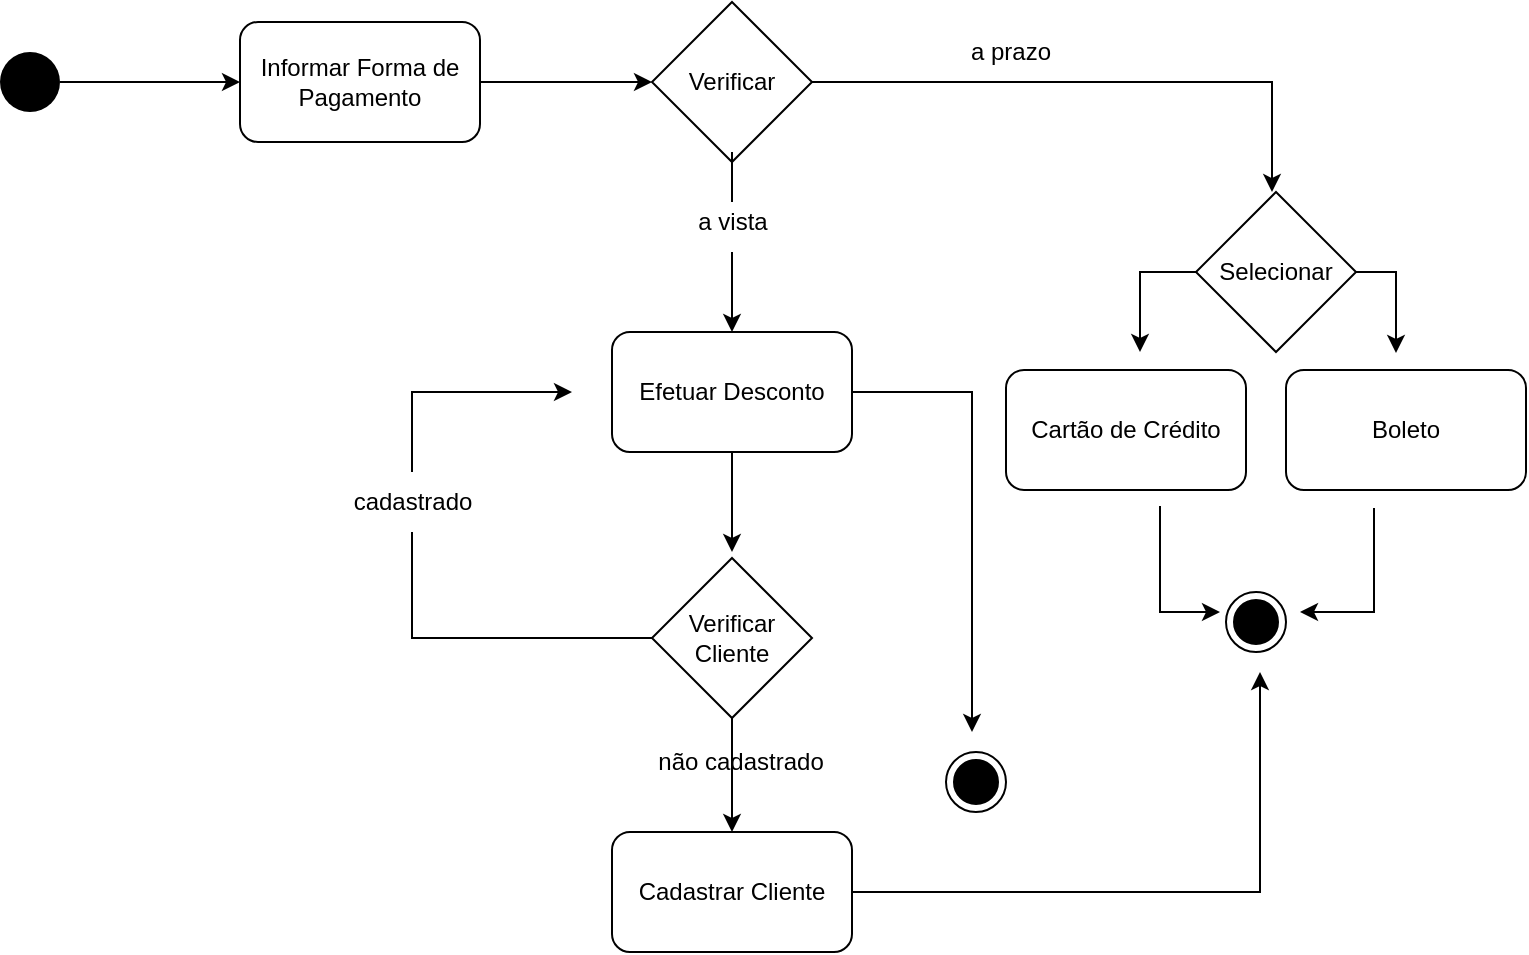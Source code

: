 <mxfile version="20.2.3" type="device"><diagram id="De0ajWB1qgVuDxKfvcgm" name="Página-1"><mxGraphModel dx="942" dy="614" grid="1" gridSize="10" guides="1" tooltips="1" connect="1" arrows="1" fold="1" page="1" pageScale="1" pageWidth="827" pageHeight="1169" math="0" shadow="0"><root><mxCell id="0"/><mxCell id="1" parent="0"/><mxCell id="o8c_yRM2ENUvBzqD1oTd-8" style="edgeStyle=orthogonalEdgeStyle;rounded=0;orthogonalLoop=1;jettySize=auto;html=1;exitX=1;exitY=0.5;exitDx=0;exitDy=0;" edge="1" parent="1" source="o8c_yRM2ENUvBzqD1oTd-12" target="o8c_yRM2ENUvBzqD1oTd-3"><mxGeometry relative="1" as="geometry"><mxPoint x="43" y="115" as="sourcePoint"/></mxGeometry></mxCell><mxCell id="o8c_yRM2ENUvBzqD1oTd-23" style="edgeStyle=orthogonalEdgeStyle;rounded=0;orthogonalLoop=1;jettySize=auto;html=1;" edge="1" parent="1" source="o8c_yRM2ENUvBzqD1oTd-3" target="o8c_yRM2ENUvBzqD1oTd-6"><mxGeometry relative="1" as="geometry"/></mxCell><mxCell id="o8c_yRM2ENUvBzqD1oTd-3" value="Informar Forma de Pagamento" style="rounded=1;whiteSpace=wrap;html=1;" vertex="1" parent="1"><mxGeometry x="170" y="85" width="120" height="60" as="geometry"/></mxCell><mxCell id="o8c_yRM2ENUvBzqD1oTd-29" style="edgeStyle=orthogonalEdgeStyle;rounded=0;orthogonalLoop=1;jettySize=auto;html=1;" edge="1" parent="1" source="o8c_yRM2ENUvBzqD1oTd-6"><mxGeometry relative="1" as="geometry"><mxPoint x="686" y="170" as="targetPoint"/><Array as="points"><mxPoint x="686" y="115"/><mxPoint x="686" y="150"/></Array></mxGeometry></mxCell><mxCell id="o8c_yRM2ENUvBzqD1oTd-75" style="edgeStyle=orthogonalEdgeStyle;rounded=0;orthogonalLoop=1;jettySize=auto;html=1;entryX=0.5;entryY=0;entryDx=0;entryDy=0;startArrow=none;" edge="1" parent="1" source="o8c_yRM2ENUvBzqD1oTd-76" target="o8c_yRM2ENUvBzqD1oTd-74"><mxGeometry relative="1" as="geometry"/></mxCell><mxCell id="o8c_yRM2ENUvBzqD1oTd-6" value="Verificar" style="rhombus;whiteSpace=wrap;html=1;" vertex="1" parent="1"><mxGeometry x="376" y="75" width="80" height="80" as="geometry"/></mxCell><mxCell id="o8c_yRM2ENUvBzqD1oTd-7" value="" style="ellipse;html=1;shape=endState;fillColor=#000000;strokeColor=#000000;" vertex="1" parent="1"><mxGeometry x="523" y="450" width="30" height="30" as="geometry"/></mxCell><mxCell id="o8c_yRM2ENUvBzqD1oTd-12" value="" style="ellipse;fillColor=#000000;strokeColor=none;" vertex="1" parent="1"><mxGeometry x="50" y="100" width="30" height="30" as="geometry"/></mxCell><mxCell id="o8c_yRM2ENUvBzqD1oTd-30" value="a prazo" style="text;html=1;align=center;verticalAlign=middle;resizable=0;points=[];autosize=1;strokeColor=none;fillColor=none;" vertex="1" parent="1"><mxGeometry x="525" y="85" width="60" height="30" as="geometry"/></mxCell><mxCell id="o8c_yRM2ENUvBzqD1oTd-65" value="Cartão de Crédito" style="rounded=1;whiteSpace=wrap;html=1;" vertex="1" parent="1"><mxGeometry x="553" y="259" width="120" height="60" as="geometry"/></mxCell><mxCell id="o8c_yRM2ENUvBzqD1oTd-66" value="Boleto" style="rounded=1;whiteSpace=wrap;html=1;" vertex="1" parent="1"><mxGeometry x="693" y="259" width="120" height="60" as="geometry"/></mxCell><mxCell id="o8c_yRM2ENUvBzqD1oTd-71" style="edgeStyle=orthogonalEdgeStyle;rounded=0;orthogonalLoop=1;jettySize=auto;html=1;" edge="1" parent="1"><mxGeometry relative="1" as="geometry"><mxPoint x="660" y="380" as="targetPoint"/><mxPoint x="630" y="327" as="sourcePoint"/><Array as="points"><mxPoint x="630" y="339"/><mxPoint x="630" y="339"/></Array></mxGeometry></mxCell><mxCell id="o8c_yRM2ENUvBzqD1oTd-72" style="edgeStyle=orthogonalEdgeStyle;rounded=0;orthogonalLoop=1;jettySize=auto;html=1;" edge="1" parent="1"><mxGeometry relative="1" as="geometry"><mxPoint x="700" y="380" as="targetPoint"/><mxPoint x="737" y="328" as="sourcePoint"/><Array as="points"><mxPoint x="737" y="340"/><mxPoint x="737" y="340"/></Array></mxGeometry></mxCell><mxCell id="o8c_yRM2ENUvBzqD1oTd-79" style="edgeStyle=orthogonalEdgeStyle;rounded=0;orthogonalLoop=1;jettySize=auto;html=1;" edge="1" parent="1" source="o8c_yRM2ENUvBzqD1oTd-74"><mxGeometry relative="1" as="geometry"><mxPoint x="416" y="350" as="targetPoint"/></mxGeometry></mxCell><mxCell id="o8c_yRM2ENUvBzqD1oTd-87" style="edgeStyle=orthogonalEdgeStyle;rounded=0;orthogonalLoop=1;jettySize=auto;html=1;" edge="1" parent="1" source="o8c_yRM2ENUvBzqD1oTd-74"><mxGeometry relative="1" as="geometry"><mxPoint x="536" y="440" as="targetPoint"/><Array as="points"><mxPoint x="536" y="270"/></Array></mxGeometry></mxCell><mxCell id="o8c_yRM2ENUvBzqD1oTd-74" value="Efetuar Desconto" style="rounded=1;whiteSpace=wrap;html=1;" vertex="1" parent="1"><mxGeometry x="356" y="240" width="120" height="60" as="geometry"/></mxCell><mxCell id="o8c_yRM2ENUvBzqD1oTd-76" value="a vista" style="text;html=1;align=center;verticalAlign=middle;resizable=0;points=[];autosize=1;strokeColor=none;fillColor=none;" vertex="1" parent="1"><mxGeometry x="386" y="170" width="60" height="30" as="geometry"/></mxCell><mxCell id="o8c_yRM2ENUvBzqD1oTd-77" value="" style="edgeStyle=orthogonalEdgeStyle;rounded=0;orthogonalLoop=1;jettySize=auto;html=1;entryX=0.5;entryY=0;entryDx=0;entryDy=0;endArrow=none;" edge="1" parent="1" source="o8c_yRM2ENUvBzqD1oTd-6" target="o8c_yRM2ENUvBzqD1oTd-76"><mxGeometry relative="1" as="geometry"><mxPoint x="416" y="155" as="sourcePoint"/><mxPoint x="416" y="240" as="targetPoint"/></mxGeometry></mxCell><mxCell id="o8c_yRM2ENUvBzqD1oTd-81" style="edgeStyle=orthogonalEdgeStyle;rounded=0;orthogonalLoop=1;jettySize=auto;html=1;entryX=0.5;entryY=0;entryDx=0;entryDy=0;" edge="1" parent="1" source="o8c_yRM2ENUvBzqD1oTd-78" target="o8c_yRM2ENUvBzqD1oTd-80"><mxGeometry relative="1" as="geometry"/></mxCell><mxCell id="o8c_yRM2ENUvBzqD1oTd-82" style="edgeStyle=orthogonalEdgeStyle;rounded=0;orthogonalLoop=1;jettySize=auto;html=1;startArrow=none;" edge="1" parent="1" source="o8c_yRM2ENUvBzqD1oTd-83"><mxGeometry relative="1" as="geometry"><mxPoint x="336" y="270" as="targetPoint"/><Array as="points"><mxPoint x="256" y="270"/><mxPoint x="276" y="270"/></Array></mxGeometry></mxCell><mxCell id="o8c_yRM2ENUvBzqD1oTd-78" value="Verificar Cliente" style="rhombus;whiteSpace=wrap;html=1;" vertex="1" parent="1"><mxGeometry x="376" y="353" width="80" height="80" as="geometry"/></mxCell><mxCell id="o8c_yRM2ENUvBzqD1oTd-88" style="edgeStyle=orthogonalEdgeStyle;rounded=0;orthogonalLoop=1;jettySize=auto;html=1;" edge="1" parent="1" source="o8c_yRM2ENUvBzqD1oTd-80"><mxGeometry relative="1" as="geometry"><mxPoint x="680" y="410" as="targetPoint"/><Array as="points"><mxPoint x="680" y="520"/><mxPoint x="680" y="460"/></Array></mxGeometry></mxCell><mxCell id="o8c_yRM2ENUvBzqD1oTd-80" value="Cadastrar Cliente" style="rounded=1;whiteSpace=wrap;html=1;" vertex="1" parent="1"><mxGeometry x="356" y="490" width="120" height="60" as="geometry"/></mxCell><mxCell id="o8c_yRM2ENUvBzqD1oTd-83" value="cadastrado" style="text;html=1;align=center;verticalAlign=middle;resizable=0;points=[];autosize=1;strokeColor=none;fillColor=none;" vertex="1" parent="1"><mxGeometry x="216" y="310" width="80" height="30" as="geometry"/></mxCell><mxCell id="o8c_yRM2ENUvBzqD1oTd-84" value="" style="edgeStyle=orthogonalEdgeStyle;rounded=0;orthogonalLoop=1;jettySize=auto;html=1;endArrow=none;" edge="1" parent="1" source="o8c_yRM2ENUvBzqD1oTd-78" target="o8c_yRM2ENUvBzqD1oTd-83"><mxGeometry relative="1" as="geometry"><mxPoint x="336" y="270" as="targetPoint"/><mxPoint x="376" y="393" as="sourcePoint"/><Array as="points"><mxPoint x="256" y="393"/></Array></mxGeometry></mxCell><mxCell id="o8c_yRM2ENUvBzqD1oTd-85" value="não cadastrado" style="text;html=1;align=center;verticalAlign=middle;resizable=0;points=[];autosize=1;strokeColor=none;fillColor=none;" vertex="1" parent="1"><mxGeometry x="365" y="440" width="110" height="30" as="geometry"/></mxCell><mxCell id="o8c_yRM2ENUvBzqD1oTd-90" style="edgeStyle=orthogonalEdgeStyle;rounded=0;orthogonalLoop=1;jettySize=auto;html=1;" edge="1" parent="1" source="o8c_yRM2ENUvBzqD1oTd-89"><mxGeometry relative="1" as="geometry"><mxPoint x="748" y="250" as="targetPoint"/></mxGeometry></mxCell><mxCell id="o8c_yRM2ENUvBzqD1oTd-91" style="edgeStyle=orthogonalEdgeStyle;rounded=0;orthogonalLoop=1;jettySize=auto;html=1;" edge="1" parent="1" source="o8c_yRM2ENUvBzqD1oTd-89"><mxGeometry relative="1" as="geometry"><mxPoint x="620" y="250" as="targetPoint"/><Array as="points"><mxPoint x="620" y="210"/></Array></mxGeometry></mxCell><mxCell id="o8c_yRM2ENUvBzqD1oTd-89" value="Selecionar" style="rhombus;whiteSpace=wrap;html=1;" vertex="1" parent="1"><mxGeometry x="648" y="170" width="80" height="80" as="geometry"/></mxCell><mxCell id="o8c_yRM2ENUvBzqD1oTd-92" value="" style="ellipse;html=1;shape=endState;fillColor=#000000;strokeColor=#000000;" vertex="1" parent="1"><mxGeometry x="663" y="370" width="30" height="30" as="geometry"/></mxCell></root></mxGraphModel></diagram></mxfile>